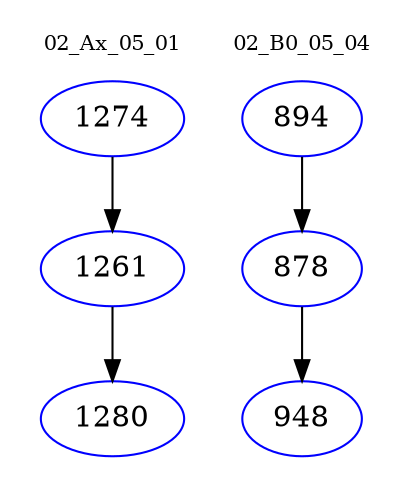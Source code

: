 digraph{
subgraph cluster_0 {
color = white
label = "02_Ax_05_01";
fontsize=10;
T0_1274 [label="1274", color="blue"]
T0_1274 -> T0_1261 [color="black"]
T0_1261 [label="1261", color="blue"]
T0_1261 -> T0_1280 [color="black"]
T0_1280 [label="1280", color="blue"]
}
subgraph cluster_1 {
color = white
label = "02_B0_05_04";
fontsize=10;
T1_894 [label="894", color="blue"]
T1_894 -> T1_878 [color="black"]
T1_878 [label="878", color="blue"]
T1_878 -> T1_948 [color="black"]
T1_948 [label="948", color="blue"]
}
}
